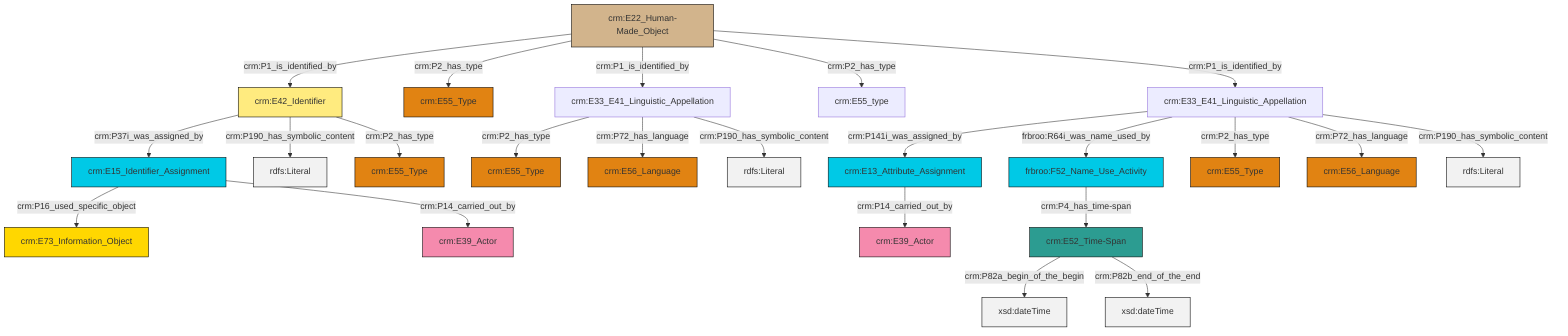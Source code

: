 graph TD
classDef Literal fill:#f2f2f2,stroke:#000000;
classDef CRM_Entity fill:#FFFFFF,stroke:#000000;
classDef Temporal_Entity fill:#00C9E6, stroke:#000000;
classDef Type fill:#E18312, stroke:#000000;
classDef Time-Span fill:#2C9C91, stroke:#000000;
classDef Appellation fill:#FFEB7F, stroke:#000000;
classDef Place fill:#008836, stroke:#000000;
classDef Persistent_Item fill:#B266B2, stroke:#000000;
classDef Conceptual_Object fill:#FFD700, stroke:#000000;
classDef Physical_Thing fill:#D2B48C, stroke:#000000;
classDef Actor fill:#f58aad, stroke:#000000;
classDef PC_Classes fill:#4ce600, stroke:#000000;
classDef Multi fill:#cccccc,stroke:#000000;

0["crm:E33_E41_Linguistic_Appellation"]:::Default -->|crm:P141i_was_assigned_by| 1["crm:E13_Attribute_Assignment"]:::Temporal_Entity
1["crm:E13_Attribute_Assignment"]:::Temporal_Entity -->|crm:P14_carried_out_by| 6["crm:E39_Actor"]:::Actor
11["crm:E42_Identifier"]:::Appellation -->|crm:P37i_was_assigned_by| 12["crm:E15_Identifier_Assignment"]:::Temporal_Entity
7["crm:E22_Human-Made_Object"]:::Physical_Thing -->|crm:P1_is_identified_by| 11["crm:E42_Identifier"]:::Appellation
17["crm:E33_E41_Linguistic_Appellation"]:::Default -->|crm:P2_has_type| 18["crm:E55_Type"]:::Type
7["crm:E22_Human-Made_Object"]:::Physical_Thing -->|crm:P2_has_type| 19["crm:E55_Type"]:::Type
17["crm:E33_E41_Linguistic_Appellation"]:::Default -->|crm:P72_has_language| 13["crm:E56_Language"]:::Type
7["crm:E22_Human-Made_Object"]:::Physical_Thing -->|crm:P1_is_identified_by| 17["crm:E33_E41_Linguistic_Appellation"]:::Default
0["crm:E33_E41_Linguistic_Appellation"]:::Default -->|frbroo:R64i_was_name_used_by| 24["frbroo:F52_Name_Use_Activity"]:::Temporal_Entity
12["crm:E15_Identifier_Assignment"]:::Temporal_Entity -->|crm:P16_used_specific_object| 21["crm:E73_Information_Object"]:::Conceptual_Object
0["crm:E33_E41_Linguistic_Appellation"]:::Default -->|crm:P2_has_type| 26["crm:E55_Type"]:::Type
0["crm:E33_E41_Linguistic_Appellation"]:::Default -->|crm:P72_has_language| 15["crm:E56_Language"]:::Type
0["crm:E33_E41_Linguistic_Appellation"]:::Default -->|crm:P190_has_symbolic_content| 27[rdfs:Literal]:::Literal
17["crm:E33_E41_Linguistic_Appellation"]:::Default -->|crm:P190_has_symbolic_content| 28[rdfs:Literal]:::Literal
11["crm:E42_Identifier"]:::Appellation -->|crm:P190_has_symbolic_content| 29[rdfs:Literal]:::Literal
7["crm:E22_Human-Made_Object"]:::Physical_Thing -->|crm:P2_has_type| 31["crm:E55_type"]:::Default
2["crm:E52_Time-Span"]:::Time-Span -->|crm:P82a_begin_of_the_begin| 32[xsd:dateTime]:::Literal
7["crm:E22_Human-Made_Object"]:::Physical_Thing -->|crm:P1_is_identified_by| 0["crm:E33_E41_Linguistic_Appellation"]:::Default
24["frbroo:F52_Name_Use_Activity"]:::Temporal_Entity -->|crm:P4_has_time-span| 2["crm:E52_Time-Span"]:::Time-Span
11["crm:E42_Identifier"]:::Appellation -->|crm:P2_has_type| 9["crm:E55_Type"]:::Type
12["crm:E15_Identifier_Assignment"]:::Temporal_Entity -->|crm:P14_carried_out_by| 4["crm:E39_Actor"]:::Actor
2["crm:E52_Time-Span"]:::Time-Span -->|crm:P82b_end_of_the_end| 37[xsd:dateTime]:::Literal